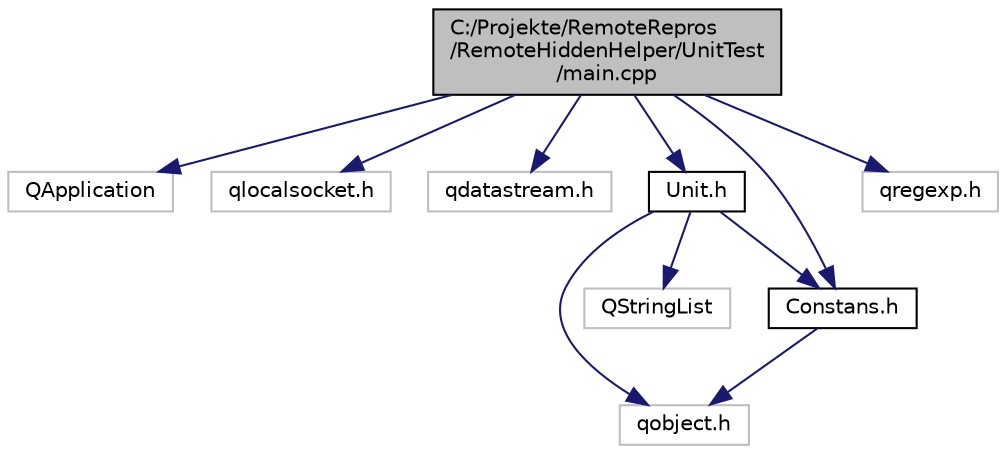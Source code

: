 digraph "C:/Projekte/RemoteRepros/RemoteHiddenHelper/UnitTest/main.cpp"
{
  edge [fontname="Helvetica",fontsize="10",labelfontname="Helvetica",labelfontsize="10"];
  node [fontname="Helvetica",fontsize="10",shape=record];
  Node0 [label="C:/Projekte/RemoteRepros\l/RemoteHiddenHelper/UnitTest\l/main.cpp",height=0.2,width=0.4,color="black", fillcolor="grey75", style="filled", fontcolor="black"];
  Node0 -> Node1 [color="midnightblue",fontsize="10",style="solid"];
  Node1 [label="QApplication",height=0.2,width=0.4,color="grey75", fillcolor="white", style="filled"];
  Node0 -> Node2 [color="midnightblue",fontsize="10",style="solid"];
  Node2 [label="qlocalsocket.h",height=0.2,width=0.4,color="grey75", fillcolor="white", style="filled"];
  Node0 -> Node3 [color="midnightblue",fontsize="10",style="solid"];
  Node3 [label="qdatastream.h",height=0.2,width=0.4,color="grey75", fillcolor="white", style="filled"];
  Node0 -> Node4 [color="midnightblue",fontsize="10",style="solid"];
  Node4 [label="Unit.h",height=0.2,width=0.4,color="black", fillcolor="white", style="filled",URL="$_unit_8h.html"];
  Node4 -> Node5 [color="midnightblue",fontsize="10",style="solid"];
  Node5 [label="qobject.h",height=0.2,width=0.4,color="grey75", fillcolor="white", style="filled"];
  Node4 -> Node6 [color="midnightblue",fontsize="10",style="solid"];
  Node6 [label="Constans.h",height=0.2,width=0.4,color="black", fillcolor="white", style="filled",URL="$_constans_8h.html"];
  Node6 -> Node5 [color="midnightblue",fontsize="10",style="solid"];
  Node4 -> Node7 [color="midnightblue",fontsize="10",style="solid"];
  Node7 [label="QStringList",height=0.2,width=0.4,color="grey75", fillcolor="white", style="filled"];
  Node0 -> Node6 [color="midnightblue",fontsize="10",style="solid"];
  Node0 -> Node8 [color="midnightblue",fontsize="10",style="solid"];
  Node8 [label="qregexp.h",height=0.2,width=0.4,color="grey75", fillcolor="white", style="filled"];
}
